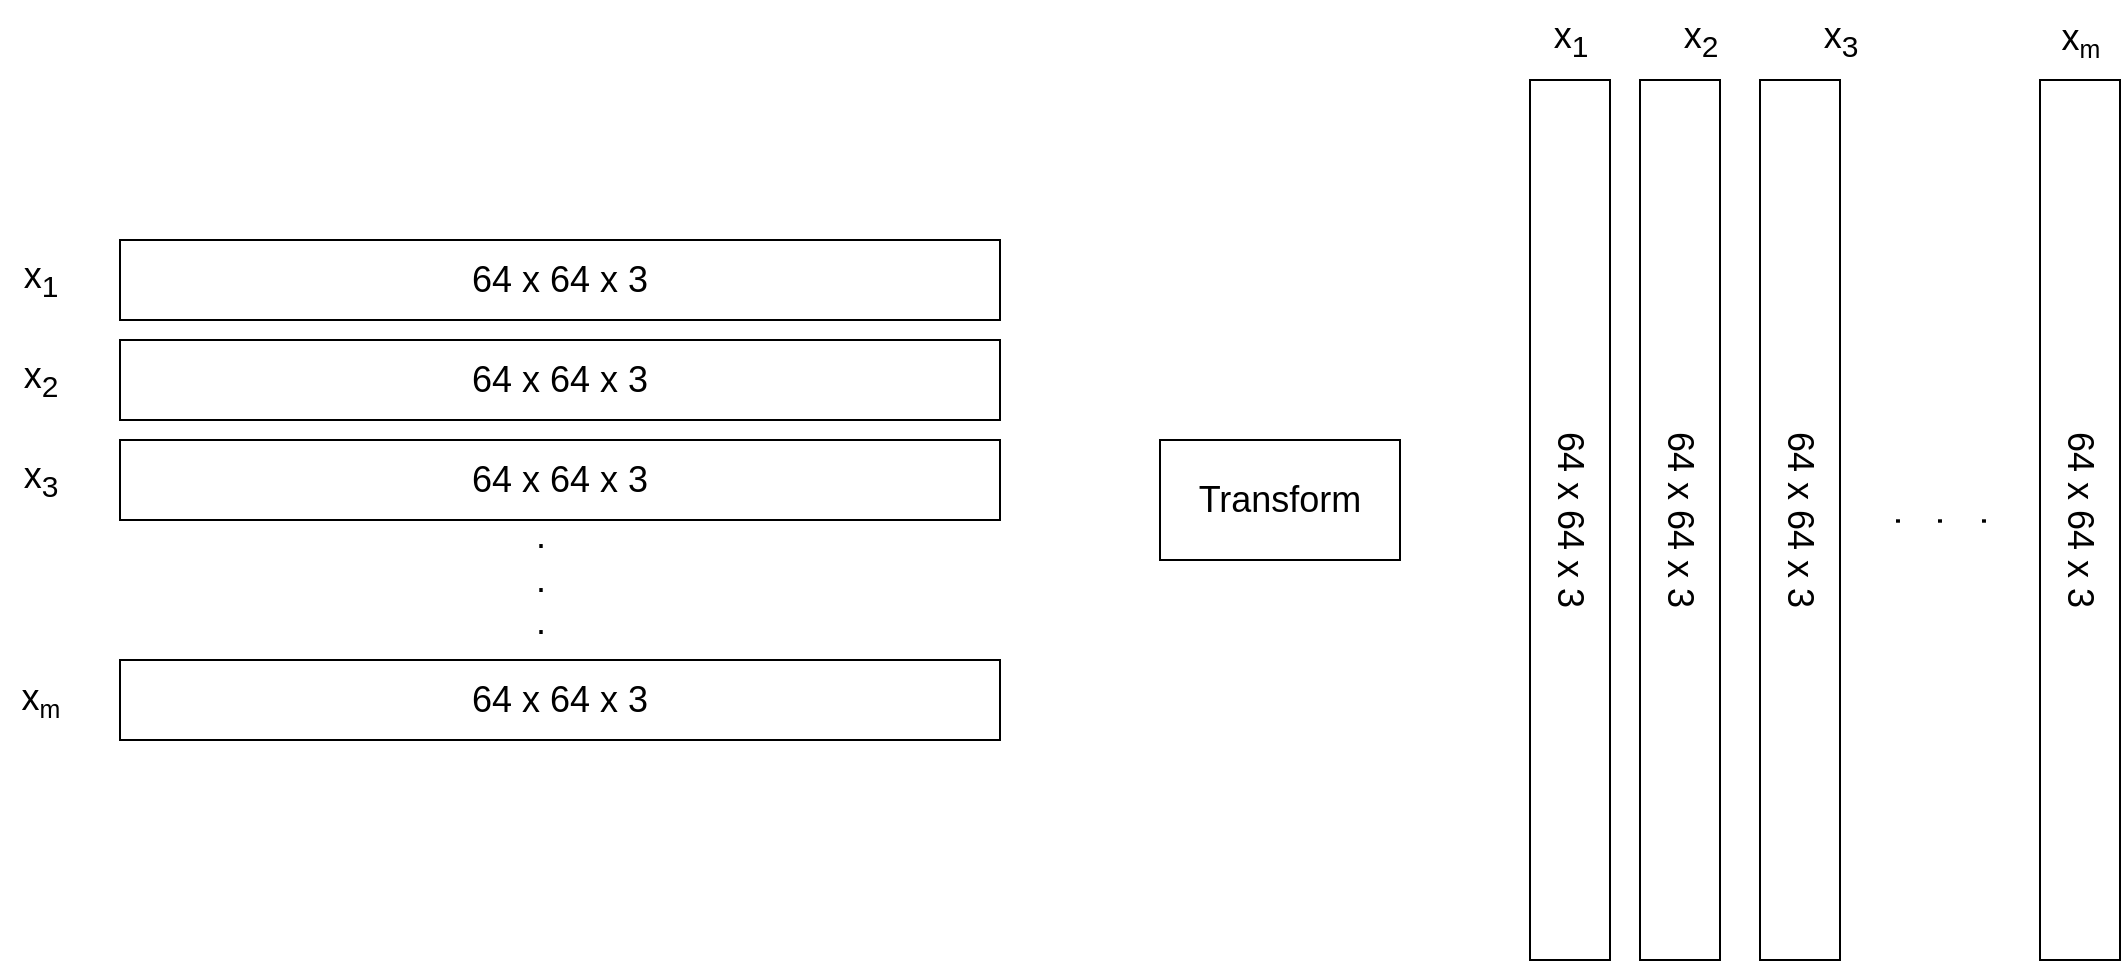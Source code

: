 <mxfile version="20.6.0" type="device"><diagram id="Cac7PBQA1X-lrOyiORBJ" name="Page-1"><mxGraphModel dx="1730" dy="912" grid="1" gridSize="10" guides="1" tooltips="1" connect="1" arrows="1" fold="1" page="1" pageScale="1" pageWidth="827" pageHeight="1169" math="0" shadow="0"><root><mxCell id="0"/><mxCell id="1" parent="0"/><mxCell id="fkni0WffbrG3BAE8BvAS-1" value="&lt;font style=&quot;font-size: 18px;&quot;&gt;64 x 64 x 3&lt;/font&gt;" style="rounded=0;whiteSpace=wrap;html=1;" vertex="1" parent="1"><mxGeometry x="80" y="120" width="440" height="40" as="geometry"/></mxCell><mxCell id="fkni0WffbrG3BAE8BvAS-2" value="&lt;span style=&quot;font-size: 18px;&quot;&gt;64 x 64 x 3&lt;/span&gt;" style="rounded=0;whiteSpace=wrap;html=1;" vertex="1" parent="1"><mxGeometry x="80" y="170" width="440" height="40" as="geometry"/></mxCell><mxCell id="fkni0WffbrG3BAE8BvAS-3" value="&lt;span style=&quot;font-size: 18px;&quot;&gt;64 x 64 x 3&lt;/span&gt;" style="rounded=0;whiteSpace=wrap;html=1;" vertex="1" parent="1"><mxGeometry x="80" y="220" width="440" height="40" as="geometry"/></mxCell><mxCell id="fkni0WffbrG3BAE8BvAS-4" value="&lt;span style=&quot;font-size: 18px;&quot;&gt;64 x 64 x 3&lt;/span&gt;" style="rounded=0;whiteSpace=wrap;html=1;" vertex="1" parent="1"><mxGeometry x="80" y="330" width="440" height="40" as="geometry"/></mxCell><mxCell id="fkni0WffbrG3BAE8BvAS-5" value="x&lt;sub&gt;1&lt;/sub&gt;" style="text;html=1;align=center;verticalAlign=middle;resizable=0;points=[];autosize=1;strokeColor=none;fillColor=none;fontSize=18;" vertex="1" parent="1"><mxGeometry x="20" y="120" width="40" height="40" as="geometry"/></mxCell><mxCell id="fkni0WffbrG3BAE8BvAS-6" value="x&lt;sub&gt;2&lt;/sub&gt;" style="text;html=1;align=center;verticalAlign=middle;resizable=0;points=[];autosize=1;strokeColor=none;fillColor=none;fontSize=18;" vertex="1" parent="1"><mxGeometry x="20" y="170" width="40" height="40" as="geometry"/></mxCell><mxCell id="fkni0WffbrG3BAE8BvAS-7" value="x&lt;sub&gt;3&lt;/sub&gt;" style="text;html=1;align=center;verticalAlign=middle;resizable=0;points=[];autosize=1;strokeColor=none;fillColor=none;fontSize=18;" vertex="1" parent="1"><mxGeometry x="20" y="220" width="40" height="40" as="geometry"/></mxCell><mxCell id="fkni0WffbrG3BAE8BvAS-9" value=".&lt;br&gt;.&lt;br&gt;." style="text;html=1;align=center;verticalAlign=middle;resizable=0;points=[];autosize=1;strokeColor=none;fillColor=none;fontSize=18;" vertex="1" parent="1"><mxGeometry x="275" y="250" width="30" height="80" as="geometry"/></mxCell><mxCell id="fkni0WffbrG3BAE8BvAS-11" value="Transform" style="rounded=0;whiteSpace=wrap;html=1;fontSize=18;" vertex="1" parent="1"><mxGeometry x="600" y="220" width="120" height="60" as="geometry"/></mxCell><mxCell id="fkni0WffbrG3BAE8BvAS-12" value="&lt;font style=&quot;font-size: 18px;&quot;&gt;64 x 64 x 3&lt;/font&gt;" style="rounded=0;whiteSpace=wrap;html=1;rotation=90;direction=west;flipV=1;flipH=1;" vertex="1" parent="1"><mxGeometry x="840" y="240" width="440" height="40" as="geometry"/></mxCell><mxCell id="fkni0WffbrG3BAE8BvAS-13" value="&lt;span style=&quot;font-size: 18px;&quot;&gt;64 x 64 x 3&lt;/span&gt;" style="rounded=0;whiteSpace=wrap;html=1;rotation=90;direction=west;flipV=1;flipH=1;" vertex="1" parent="1"><mxGeometry x="700" y="240" width="440" height="40" as="geometry"/></mxCell><mxCell id="fkni0WffbrG3BAE8BvAS-14" value="&lt;span style=&quot;font-size: 18px;&quot;&gt;64 x 64 x 3&lt;/span&gt;" style="rounded=0;whiteSpace=wrap;html=1;rotation=90;direction=west;flipV=1;flipH=1;" vertex="1" parent="1"><mxGeometry x="640" y="240" width="440" height="40" as="geometry"/></mxCell><mxCell id="fkni0WffbrG3BAE8BvAS-15" value="&lt;span style=&quot;font-size: 18px;&quot;&gt;64 x 64 x 3&lt;/span&gt;" style="rounded=0;whiteSpace=wrap;html=1;rotation=90;direction=west;flipV=1;flipH=1;" vertex="1" parent="1"><mxGeometry x="585" y="240" width="440" height="40" as="geometry"/></mxCell><mxCell id="fkni0WffbrG3BAE8BvAS-16" value="x&lt;sub&gt;1&lt;/sub&gt;" style="text;html=1;align=center;verticalAlign=middle;resizable=0;points=[];autosize=1;strokeColor=none;fillColor=none;fontSize=18;rotation=0;flipV=1;flipH=1;" vertex="1" parent="1"><mxGeometry x="785" width="40" height="40" as="geometry"/></mxCell><mxCell id="fkni0WffbrG3BAE8BvAS-17" value="x&lt;sub&gt;2&lt;/sub&gt;" style="text;html=1;align=center;verticalAlign=middle;resizable=0;points=[];autosize=1;strokeColor=none;fillColor=none;fontSize=18;rotation=0;flipV=1;flipH=1;" vertex="1" parent="1"><mxGeometry x="850" width="40" height="40" as="geometry"/></mxCell><mxCell id="fkni0WffbrG3BAE8BvAS-18" value="x&lt;sub&gt;3&lt;/sub&gt;" style="text;html=1;align=center;verticalAlign=middle;resizable=0;points=[];autosize=1;strokeColor=none;fillColor=none;fontSize=18;rotation=0;flipV=1;flipH=1;" vertex="1" parent="1"><mxGeometry x="920" width="40" height="40" as="geometry"/></mxCell><mxCell id="fkni0WffbrG3BAE8BvAS-19" value="x&lt;span style=&quot;font-size: 15px;&quot;&gt;&lt;sub&gt;m&lt;/sub&gt;&lt;/span&gt;" style="text;html=1;align=center;verticalAlign=middle;resizable=0;points=[];autosize=1;strokeColor=none;fillColor=none;fontSize=18;rotation=0;flipV=1;flipH=1;" vertex="1" parent="1"><mxGeometry x="1040" width="40" height="40" as="geometry"/></mxCell><mxCell id="fkni0WffbrG3BAE8BvAS-20" value=".&lt;br&gt;.&lt;br&gt;." style="text;html=1;align=center;verticalAlign=middle;resizable=0;points=[];autosize=1;strokeColor=none;fillColor=none;fontSize=18;rotation=90;flipV=1;flipH=1;" vertex="1" parent="1"><mxGeometry x="980" y="220" width="30" height="80" as="geometry"/></mxCell><mxCell id="fkni0WffbrG3BAE8BvAS-21" value="x&lt;span style=&quot;font-size: 15px;&quot;&gt;&lt;sub&gt;m&lt;/sub&gt;&lt;/span&gt;" style="text;html=1;align=center;verticalAlign=middle;resizable=0;points=[];autosize=1;strokeColor=none;fillColor=none;fontSize=18;rotation=0;flipV=1;flipH=1;" vertex="1" parent="1"><mxGeometry x="20" y="330" width="40" height="40" as="geometry"/></mxCell></root></mxGraphModel></diagram></mxfile>